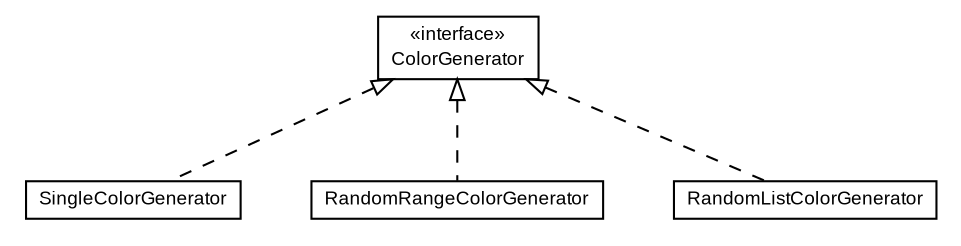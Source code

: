 #!/usr/local/bin/dot
#
# Class diagram 
# Generated by UmlGraph version 4.6 (http://www.spinellis.gr/sw/umlgraph)
#

digraph G {
	edge [fontname="arial",fontsize=10,labelfontname="arial",labelfontsize=10];
	node [fontname="arial",fontsize=10,shape=plaintext];
	// com.octo.captcha.component.image.color.SingleColorGenerator
	c263 [label=<<table border="0" cellborder="1" cellspacing="0" cellpadding="2" port="p" href="./SingleColorGenerator.html">
		<tr><td><table border="0" cellspacing="0" cellpadding="1">
			<tr><td> SingleColorGenerator </td></tr>
		</table></td></tr>
		</table>>, fontname="arial", fontcolor="black", fontsize=9.0];
	// com.octo.captcha.component.image.color.RandomRangeColorGenerator
	c264 [label=<<table border="0" cellborder="1" cellspacing="0" cellpadding="2" port="p" href="./RandomRangeColorGenerator.html">
		<tr><td><table border="0" cellspacing="0" cellpadding="1">
			<tr><td> RandomRangeColorGenerator </td></tr>
		</table></td></tr>
		</table>>, fontname="arial", fontcolor="black", fontsize=9.0];
	// com.octo.captcha.component.image.color.RandomListColorGenerator
	c265 [label=<<table border="0" cellborder="1" cellspacing="0" cellpadding="2" port="p" href="./RandomListColorGenerator.html">
		<tr><td><table border="0" cellspacing="0" cellpadding="1">
			<tr><td> RandomListColorGenerator </td></tr>
		</table></td></tr>
		</table>>, fontname="arial", fontcolor="black", fontsize=9.0];
	// com.octo.captcha.component.image.color.ColorGenerator
	c266 [label=<<table border="0" cellborder="1" cellspacing="0" cellpadding="2" port="p" href="./ColorGenerator.html">
		<tr><td><table border="0" cellspacing="0" cellpadding="1">
			<tr><td> &laquo;interface&raquo; </td></tr>
			<tr><td> ColorGenerator </td></tr>
		</table></td></tr>
		</table>>, fontname="arial", fontcolor="black", fontsize=9.0];
	//com.octo.captcha.component.image.color.SingleColorGenerator implements com.octo.captcha.component.image.color.ColorGenerator
	c266:p -> c263:p [dir=back,arrowtail=empty,style=dashed];
	//com.octo.captcha.component.image.color.RandomRangeColorGenerator implements com.octo.captcha.component.image.color.ColorGenerator
	c266:p -> c264:p [dir=back,arrowtail=empty,style=dashed];
	//com.octo.captcha.component.image.color.RandomListColorGenerator implements com.octo.captcha.component.image.color.ColorGenerator
	c266:p -> c265:p [dir=back,arrowtail=empty,style=dashed];
}


